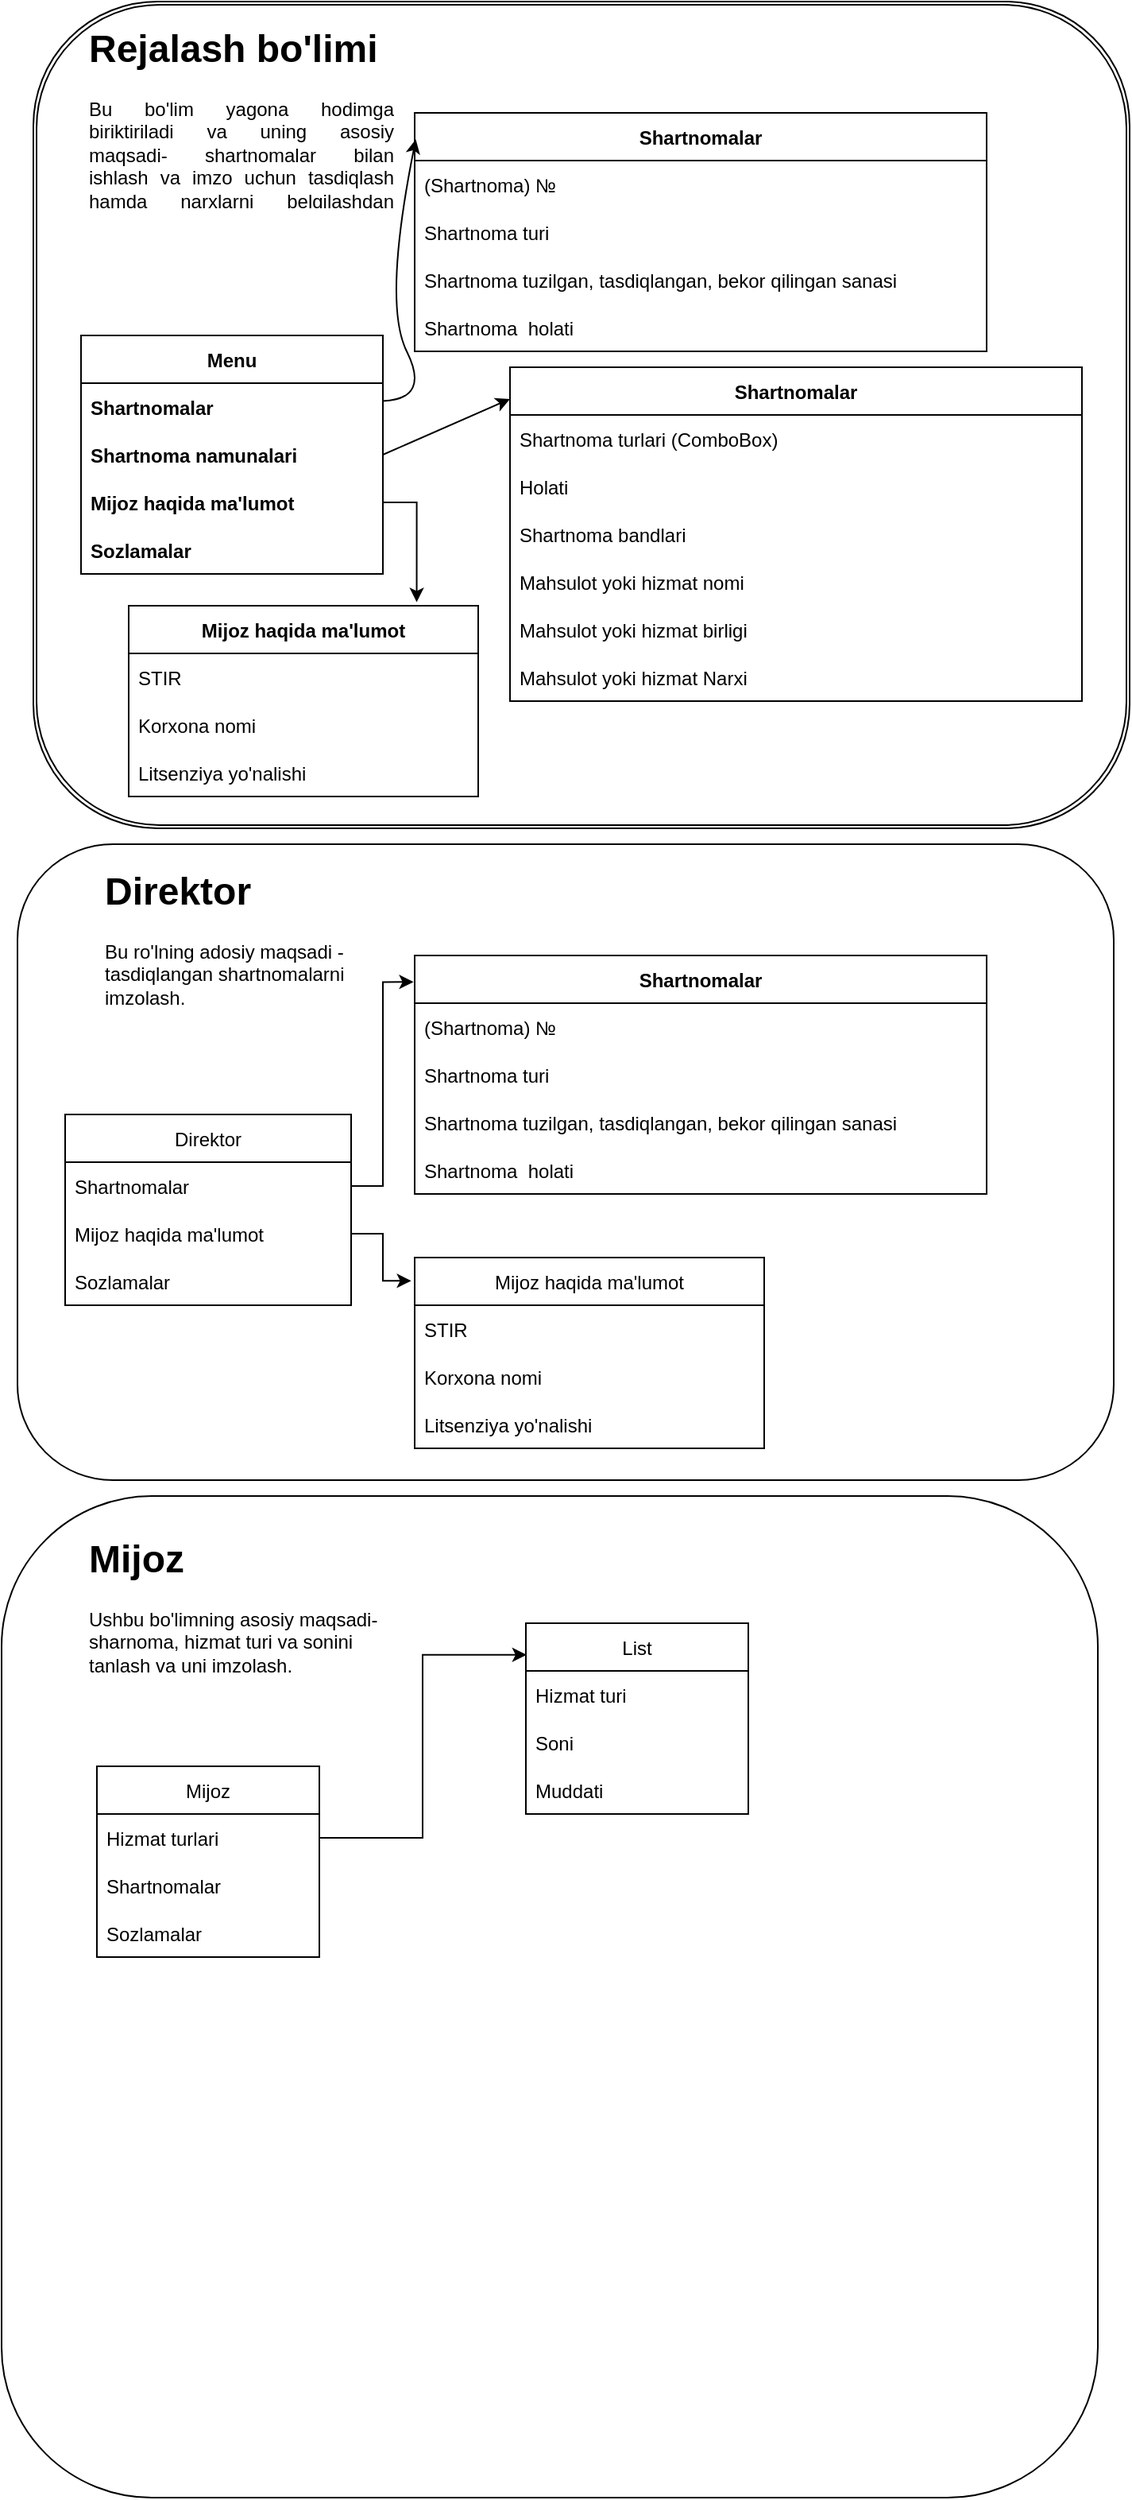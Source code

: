 <mxfile version="16.6.6" type="github">
  <diagram id="tkrg2H3kOuFAfJRmincd" name="Page-1">
    <mxGraphModel dx="1865" dy="631" grid="1" gridSize="10" guides="1" tooltips="1" connect="1" arrows="1" fold="1" page="1" pageScale="1" pageWidth="827" pageHeight="1169" math="0" shadow="0">
      <root>
        <mxCell id="0" />
        <mxCell id="1" parent="0" />
        <mxCell id="2DwnSNzTs9KcCiTN-Hxo-27" value="" style="shape=ext;double=1;rounded=1;whiteSpace=wrap;html=1;" parent="1" vertex="1">
          <mxGeometry x="-30" width="690" height="520" as="geometry" />
        </mxCell>
        <mxCell id="V5GVVPGncusoq1H2g-mF-56" value="Menu" style="swimlane;fontStyle=1;childLayout=stackLayout;horizontal=1;startSize=30;horizontalStack=0;resizeParent=1;resizeParentMax=0;resizeLast=0;collapsible=1;marginBottom=0;labelBorderColor=none;" parent="1" vertex="1">
          <mxGeometry y="210" width="190" height="150" as="geometry">
            <mxRectangle x="40" y="100" width="50" height="30" as="alternateBounds" />
          </mxGeometry>
        </mxCell>
        <mxCell id="V5GVVPGncusoq1H2g-mF-57" value="Shartnomalar" style="text;strokeColor=none;fillColor=none;align=left;verticalAlign=middle;spacingLeft=4;spacingRight=4;overflow=hidden;points=[[0,0.5],[1,0.5]];portConstraint=eastwest;rotatable=0;fontStyle=1" parent="V5GVVPGncusoq1H2g-mF-56" vertex="1">
          <mxGeometry y="30" width="190" height="30" as="geometry" />
        </mxCell>
        <mxCell id="2DwnSNzTs9KcCiTN-Hxo-5" value="Shartnoma namunalari" style="text;strokeColor=none;fillColor=none;align=left;verticalAlign=middle;spacingLeft=4;spacingRight=4;overflow=hidden;points=[[0,0.5],[1,0.5]];portConstraint=eastwest;rotatable=0;fontStyle=1" parent="V5GVVPGncusoq1H2g-mF-56" vertex="1">
          <mxGeometry y="60" width="190" height="30" as="geometry" />
        </mxCell>
        <mxCell id="2DwnSNzTs9KcCiTN-Hxo-62" value="Mijoz haqida ma&#39;lumot" style="text;strokeColor=none;fillColor=none;align=left;verticalAlign=middle;spacingLeft=4;spacingRight=4;overflow=hidden;points=[[0,0.5],[1,0.5]];portConstraint=eastwest;rotatable=0;fontStyle=1" parent="V5GVVPGncusoq1H2g-mF-56" vertex="1">
          <mxGeometry y="90" width="190" height="30" as="geometry" />
        </mxCell>
        <mxCell id="2DwnSNzTs9KcCiTN-Hxo-6" value="Sozlamalar" style="text;strokeColor=none;fillColor=none;align=left;verticalAlign=middle;spacingLeft=4;spacingRight=4;overflow=hidden;points=[[0,0.5],[1,0.5]];portConstraint=eastwest;rotatable=0;fontStyle=1" parent="V5GVVPGncusoq1H2g-mF-56" vertex="1">
          <mxGeometry y="120" width="190" height="30" as="geometry" />
        </mxCell>
        <mxCell id="V5GVVPGncusoq1H2g-mF-62" value="Shartnomalar" style="swimlane;fontStyle=1;childLayout=stackLayout;horizontal=1;startSize=30;horizontalStack=0;resizeParent=1;resizeParentMax=0;resizeLast=0;collapsible=1;marginBottom=0;" parent="1" vertex="1">
          <mxGeometry x="210" y="70" width="360" height="150" as="geometry" />
        </mxCell>
        <mxCell id="V5GVVPGncusoq1H2g-mF-64" value="(Shartnoma) №" style="text;strokeColor=none;fillColor=none;align=left;verticalAlign=middle;spacingLeft=4;spacingRight=4;overflow=hidden;points=[[0,0.5],[1,0.5]];portConstraint=eastwest;rotatable=0;" parent="V5GVVPGncusoq1H2g-mF-62" vertex="1">
          <mxGeometry y="30" width="360" height="30" as="geometry" />
        </mxCell>
        <mxCell id="V5GVVPGncusoq1H2g-mF-65" value="Shartnoma turi" style="text;strokeColor=none;fillColor=none;align=left;verticalAlign=middle;spacingLeft=4;spacingRight=4;overflow=hidden;points=[[0,0.5],[1,0.5]];portConstraint=eastwest;rotatable=0;" parent="V5GVVPGncusoq1H2g-mF-62" vertex="1">
          <mxGeometry y="60" width="360" height="30" as="geometry" />
        </mxCell>
        <mxCell id="2DwnSNzTs9KcCiTN-Hxo-1" value="Shartnoma tuzilgan, tasdiqlangan, bekor qilingan sanasi" style="text;strokeColor=none;fillColor=none;align=left;verticalAlign=middle;spacingLeft=4;spacingRight=4;overflow=hidden;points=[[0,0.5],[1,0.5]];portConstraint=eastwest;rotatable=0;" parent="V5GVVPGncusoq1H2g-mF-62" vertex="1">
          <mxGeometry y="90" width="360" height="30" as="geometry" />
        </mxCell>
        <mxCell id="2DwnSNzTs9KcCiTN-Hxo-2" value="Shartnoma  holati" style="text;strokeColor=none;fillColor=none;align=left;verticalAlign=middle;spacingLeft=4;spacingRight=4;overflow=hidden;points=[[0,0.5],[1,0.5]];portConstraint=eastwest;rotatable=0;" parent="V5GVVPGncusoq1H2g-mF-62" vertex="1">
          <mxGeometry y="120" width="360" height="30" as="geometry" />
        </mxCell>
        <mxCell id="2DwnSNzTs9KcCiTN-Hxo-7" value="" style="curved=1;endArrow=classic;html=1;rounded=0;entryX=0.002;entryY=0.111;entryDx=0;entryDy=0;entryPerimeter=0;" parent="1" source="V5GVVPGncusoq1H2g-mF-57" target="V5GVVPGncusoq1H2g-mF-62" edge="1">
          <mxGeometry width="50" height="50" relative="1" as="geometry">
            <mxPoint x="320" y="360" as="sourcePoint" />
            <mxPoint x="370" y="310" as="targetPoint" />
            <Array as="points">
              <mxPoint x="220" y="250" />
              <mxPoint x="190" y="190" />
            </Array>
          </mxGeometry>
        </mxCell>
        <mxCell id="2DwnSNzTs9KcCiTN-Hxo-8" value="Shartnomalar" style="swimlane;fontStyle=1;childLayout=stackLayout;horizontal=1;startSize=30;horizontalStack=0;resizeParent=1;resizeParentMax=0;resizeLast=0;collapsible=1;marginBottom=0;" parent="1" vertex="1">
          <mxGeometry x="270" y="230" width="360" height="210" as="geometry" />
        </mxCell>
        <mxCell id="2DwnSNzTs9KcCiTN-Hxo-9" value="Shartnoma turlari (ComboBox)" style="text;strokeColor=none;fillColor=none;align=left;verticalAlign=middle;spacingLeft=4;spacingRight=4;overflow=hidden;points=[[0,0.5],[1,0.5]];portConstraint=eastwest;rotatable=0;" parent="2DwnSNzTs9KcCiTN-Hxo-8" vertex="1">
          <mxGeometry y="30" width="360" height="30" as="geometry" />
        </mxCell>
        <mxCell id="2DwnSNzTs9KcCiTN-Hxo-10" value="Holati" style="text;strokeColor=none;fillColor=none;align=left;verticalAlign=middle;spacingLeft=4;spacingRight=4;overflow=hidden;points=[[0,0.5],[1,0.5]];portConstraint=eastwest;rotatable=0;" parent="2DwnSNzTs9KcCiTN-Hxo-8" vertex="1">
          <mxGeometry y="60" width="360" height="30" as="geometry" />
        </mxCell>
        <mxCell id="2DwnSNzTs9KcCiTN-Hxo-11" value="Shartnoma bandlari" style="text;strokeColor=none;fillColor=none;align=left;verticalAlign=middle;spacingLeft=4;spacingRight=4;overflow=hidden;points=[[0,0.5],[1,0.5]];portConstraint=eastwest;rotatable=0;" parent="2DwnSNzTs9KcCiTN-Hxo-8" vertex="1">
          <mxGeometry y="90" width="360" height="30" as="geometry" />
        </mxCell>
        <mxCell id="2DwnSNzTs9KcCiTN-Hxo-12" value="Mahsulot yoki hizmat nomi " style="text;strokeColor=none;fillColor=none;align=left;verticalAlign=middle;spacingLeft=4;spacingRight=4;overflow=hidden;points=[[0,0.5],[1,0.5]];portConstraint=eastwest;rotatable=0;" parent="2DwnSNzTs9KcCiTN-Hxo-8" vertex="1">
          <mxGeometry y="120" width="360" height="30" as="geometry" />
        </mxCell>
        <mxCell id="2DwnSNzTs9KcCiTN-Hxo-13" value="Mahsulot yoki hizmat birligi" style="text;strokeColor=none;fillColor=none;align=left;verticalAlign=middle;spacingLeft=4;spacingRight=4;overflow=hidden;points=[[0,0.5],[1,0.5]];portConstraint=eastwest;rotatable=0;" parent="2DwnSNzTs9KcCiTN-Hxo-8" vertex="1">
          <mxGeometry y="150" width="360" height="30" as="geometry" />
        </mxCell>
        <mxCell id="2DwnSNzTs9KcCiTN-Hxo-15" value="Mahsulot yoki hizmat Narxi" style="text;strokeColor=none;fillColor=none;align=left;verticalAlign=middle;spacingLeft=4;spacingRight=4;overflow=hidden;points=[[0,0.5],[1,0.5]];portConstraint=eastwest;rotatable=0;" parent="2DwnSNzTs9KcCiTN-Hxo-8" vertex="1">
          <mxGeometry y="180" width="360" height="30" as="geometry" />
        </mxCell>
        <mxCell id="2DwnSNzTs9KcCiTN-Hxo-16" value="" style="endArrow=classic;html=1;rounded=0;entryX=0;entryY=0.095;entryDx=0;entryDy=0;entryPerimeter=0;exitX=1;exitY=0.5;exitDx=0;exitDy=0;" parent="1" source="2DwnSNzTs9KcCiTN-Hxo-5" target="2DwnSNzTs9KcCiTN-Hxo-8" edge="1">
          <mxGeometry width="50" height="50" relative="1" as="geometry">
            <mxPoint x="320" y="360" as="sourcePoint" />
            <mxPoint x="370" y="310" as="targetPoint" />
          </mxGeometry>
        </mxCell>
        <mxCell id="2DwnSNzTs9KcCiTN-Hxo-25" value="&lt;h1&gt;Rejalash bo&#39;limi&lt;/h1&gt;&lt;p style=&quot;text-align: justify&quot;&gt;Bu bo&#39;lim yagona hodimga biriktiriladi va uning asosiy maqsadi- shartnomalar bilan ishlash va imzo uchun tasdiqlash hamda narxlarni belgilashdan iborat!&lt;/p&gt;" style="text;html=1;strokeColor=none;fillColor=none;spacing=5;spacingTop=-20;whiteSpace=wrap;overflow=hidden;rounded=0;" parent="1" vertex="1">
          <mxGeometry y="10" width="200" height="120" as="geometry" />
        </mxCell>
        <mxCell id="2DwnSNzTs9KcCiTN-Hxo-28" value="" style="rounded=1;whiteSpace=wrap;html=1;" parent="1" vertex="1">
          <mxGeometry x="-40" y="530" width="690" height="400" as="geometry" />
        </mxCell>
        <mxCell id="2DwnSNzTs9KcCiTN-Hxo-29" value="Direktor" style="swimlane;fontStyle=0;childLayout=stackLayout;horizontal=1;startSize=30;horizontalStack=0;resizeParent=1;resizeParentMax=0;resizeLast=0;collapsible=1;marginBottom=0;" parent="1" vertex="1">
          <mxGeometry x="-10" y="700" width="180" height="120" as="geometry" />
        </mxCell>
        <mxCell id="2DwnSNzTs9KcCiTN-Hxo-30" value="Shartnomalar" style="text;strokeColor=none;fillColor=none;align=left;verticalAlign=middle;spacingLeft=4;spacingRight=4;overflow=hidden;points=[[0,0.5],[1,0.5]];portConstraint=eastwest;rotatable=0;" parent="2DwnSNzTs9KcCiTN-Hxo-29" vertex="1">
          <mxGeometry y="30" width="180" height="30" as="geometry" />
        </mxCell>
        <mxCell id="2DwnSNzTs9KcCiTN-Hxo-34" value="Mijoz haqida ma&#39;lumot" style="text;strokeColor=none;fillColor=none;align=left;verticalAlign=middle;spacingLeft=4;spacingRight=4;overflow=hidden;points=[[0,0.5],[1,0.5]];portConstraint=eastwest;rotatable=0;" parent="2DwnSNzTs9KcCiTN-Hxo-29" vertex="1">
          <mxGeometry y="60" width="180" height="30" as="geometry" />
        </mxCell>
        <mxCell id="2DwnSNzTs9KcCiTN-Hxo-42" value="Sozlamalar" style="text;strokeColor=none;fillColor=none;align=left;verticalAlign=middle;spacingLeft=4;spacingRight=4;overflow=hidden;points=[[0,0.5],[1,0.5]];portConstraint=eastwest;rotatable=0;" parent="2DwnSNzTs9KcCiTN-Hxo-29" vertex="1">
          <mxGeometry y="90" width="180" height="30" as="geometry" />
        </mxCell>
        <mxCell id="2DwnSNzTs9KcCiTN-Hxo-33" value="&lt;h1&gt;Direktor&lt;/h1&gt;&lt;p&gt;Bu ro&#39;lning adosiy maqsadi - tasdiqlangan shartnomalarni imzolash.&lt;/p&gt;" style="text;html=1;strokeColor=none;fillColor=none;spacing=5;spacingTop=-20;whiteSpace=wrap;overflow=hidden;rounded=0;" parent="1" vertex="1">
          <mxGeometry x="10" y="540" width="190" height="100" as="geometry" />
        </mxCell>
        <mxCell id="2DwnSNzTs9KcCiTN-Hxo-48" value="Shartnomalar" style="swimlane;fontStyle=1;childLayout=stackLayout;horizontal=1;startSize=30;horizontalStack=0;resizeParent=1;resizeParentMax=0;resizeLast=0;collapsible=1;marginBottom=0;" parent="1" vertex="1">
          <mxGeometry x="210" y="600" width="360" height="150" as="geometry" />
        </mxCell>
        <mxCell id="2DwnSNzTs9KcCiTN-Hxo-49" value="(Shartnoma) №" style="text;strokeColor=none;fillColor=none;align=left;verticalAlign=middle;spacingLeft=4;spacingRight=4;overflow=hidden;points=[[0,0.5],[1,0.5]];portConstraint=eastwest;rotatable=0;" parent="2DwnSNzTs9KcCiTN-Hxo-48" vertex="1">
          <mxGeometry y="30" width="360" height="30" as="geometry" />
        </mxCell>
        <mxCell id="2DwnSNzTs9KcCiTN-Hxo-50" value="Shartnoma turi" style="text;strokeColor=none;fillColor=none;align=left;verticalAlign=middle;spacingLeft=4;spacingRight=4;overflow=hidden;points=[[0,0.5],[1,0.5]];portConstraint=eastwest;rotatable=0;" parent="2DwnSNzTs9KcCiTN-Hxo-48" vertex="1">
          <mxGeometry y="60" width="360" height="30" as="geometry" />
        </mxCell>
        <mxCell id="2DwnSNzTs9KcCiTN-Hxo-51" value="Shartnoma tuzilgan, tasdiqlangan, bekor qilingan sanasi" style="text;strokeColor=none;fillColor=none;align=left;verticalAlign=middle;spacingLeft=4;spacingRight=4;overflow=hidden;points=[[0,0.5],[1,0.5]];portConstraint=eastwest;rotatable=0;" parent="2DwnSNzTs9KcCiTN-Hxo-48" vertex="1">
          <mxGeometry y="90" width="360" height="30" as="geometry" />
        </mxCell>
        <mxCell id="2DwnSNzTs9KcCiTN-Hxo-52" value="Shartnoma  holati" style="text;strokeColor=none;fillColor=none;align=left;verticalAlign=middle;spacingLeft=4;spacingRight=4;overflow=hidden;points=[[0,0.5],[1,0.5]];portConstraint=eastwest;rotatable=0;" parent="2DwnSNzTs9KcCiTN-Hxo-48" vertex="1">
          <mxGeometry y="120" width="360" height="30" as="geometry" />
        </mxCell>
        <mxCell id="2DwnSNzTs9KcCiTN-Hxo-55" value="Mijoz haqida ma&#39;lumot" style="swimlane;fontStyle=0;childLayout=stackLayout;horizontal=1;startSize=30;horizontalStack=0;resizeParent=1;resizeParentMax=0;resizeLast=0;collapsible=1;marginBottom=0;" parent="1" vertex="1">
          <mxGeometry x="210" y="790" width="220" height="120" as="geometry" />
        </mxCell>
        <mxCell id="2DwnSNzTs9KcCiTN-Hxo-56" value="STIR" style="text;strokeColor=none;fillColor=none;align=left;verticalAlign=middle;spacingLeft=4;spacingRight=4;overflow=hidden;points=[[0,0.5],[1,0.5]];portConstraint=eastwest;rotatable=0;" parent="2DwnSNzTs9KcCiTN-Hxo-55" vertex="1">
          <mxGeometry y="30" width="220" height="30" as="geometry" />
        </mxCell>
        <mxCell id="2DwnSNzTs9KcCiTN-Hxo-57" value="Korxona nomi" style="text;strokeColor=none;fillColor=none;align=left;verticalAlign=middle;spacingLeft=4;spacingRight=4;overflow=hidden;points=[[0,0.5],[1,0.5]];portConstraint=eastwest;rotatable=0;" parent="2DwnSNzTs9KcCiTN-Hxo-55" vertex="1">
          <mxGeometry y="60" width="220" height="30" as="geometry" />
        </mxCell>
        <mxCell id="2DwnSNzTs9KcCiTN-Hxo-58" value="Litsenziya yo&#39;nalishi" style="text;strokeColor=none;fillColor=none;align=left;verticalAlign=middle;spacingLeft=4;spacingRight=4;overflow=hidden;points=[[0,0.5],[1,0.5]];portConstraint=eastwest;rotatable=0;" parent="2DwnSNzTs9KcCiTN-Hxo-55" vertex="1">
          <mxGeometry y="90" width="220" height="30" as="geometry" />
        </mxCell>
        <mxCell id="2DwnSNzTs9KcCiTN-Hxo-59" style="edgeStyle=orthogonalEdgeStyle;rounded=0;orthogonalLoop=1;jettySize=auto;html=1;entryX=-0.002;entryY=0.111;entryDx=0;entryDy=0;entryPerimeter=0;" parent="1" source="2DwnSNzTs9KcCiTN-Hxo-30" target="2DwnSNzTs9KcCiTN-Hxo-48" edge="1">
          <mxGeometry relative="1" as="geometry" />
        </mxCell>
        <mxCell id="2DwnSNzTs9KcCiTN-Hxo-60" style="edgeStyle=orthogonalEdgeStyle;rounded=0;orthogonalLoop=1;jettySize=auto;html=1;entryX=-0.01;entryY=0.122;entryDx=0;entryDy=0;entryPerimeter=0;" parent="1" source="2DwnSNzTs9KcCiTN-Hxo-34" target="2DwnSNzTs9KcCiTN-Hxo-55" edge="1">
          <mxGeometry relative="1" as="geometry" />
        </mxCell>
        <mxCell id="2DwnSNzTs9KcCiTN-Hxo-63" value="Mijoz haqida ma&#39;lumot" style="swimlane;fontStyle=1;childLayout=stackLayout;horizontal=1;startSize=30;horizontalStack=0;resizeParent=1;resizeParentMax=0;resizeLast=0;collapsible=1;marginBottom=0;" parent="1" vertex="1">
          <mxGeometry x="30" y="380" width="220" height="120" as="geometry" />
        </mxCell>
        <mxCell id="2DwnSNzTs9KcCiTN-Hxo-64" value="STIR" style="text;strokeColor=none;fillColor=none;align=left;verticalAlign=middle;spacingLeft=4;spacingRight=4;overflow=hidden;points=[[0,0.5],[1,0.5]];portConstraint=eastwest;rotatable=0;fontStyle=0" parent="2DwnSNzTs9KcCiTN-Hxo-63" vertex="1">
          <mxGeometry y="30" width="220" height="30" as="geometry" />
        </mxCell>
        <mxCell id="2DwnSNzTs9KcCiTN-Hxo-65" value="Korxona nomi" style="text;strokeColor=none;fillColor=none;align=left;verticalAlign=middle;spacingLeft=4;spacingRight=4;overflow=hidden;points=[[0,0.5],[1,0.5]];portConstraint=eastwest;rotatable=0;fontStyle=0" parent="2DwnSNzTs9KcCiTN-Hxo-63" vertex="1">
          <mxGeometry y="60" width="220" height="30" as="geometry" />
        </mxCell>
        <mxCell id="2DwnSNzTs9KcCiTN-Hxo-66" value="Litsenziya yo&#39;nalishi" style="text;strokeColor=none;fillColor=none;align=left;verticalAlign=middle;spacingLeft=4;spacingRight=4;overflow=hidden;points=[[0,0.5],[1,0.5]];portConstraint=eastwest;rotatable=0;" parent="2DwnSNzTs9KcCiTN-Hxo-63" vertex="1">
          <mxGeometry y="90" width="220" height="30" as="geometry" />
        </mxCell>
        <mxCell id="2DwnSNzTs9KcCiTN-Hxo-67" style="edgeStyle=orthogonalEdgeStyle;rounded=0;orthogonalLoop=1;jettySize=auto;html=1;entryX=0.824;entryY=-0.019;entryDx=0;entryDy=0;entryPerimeter=0;" parent="1" source="2DwnSNzTs9KcCiTN-Hxo-62" target="2DwnSNzTs9KcCiTN-Hxo-63" edge="1">
          <mxGeometry relative="1" as="geometry" />
        </mxCell>
        <mxCell id="2DwnSNzTs9KcCiTN-Hxo-68" value="" style="rounded=1;whiteSpace=wrap;html=1;" parent="1" vertex="1">
          <mxGeometry x="-50" y="940" width="690" height="630" as="geometry" />
        </mxCell>
        <mxCell id="2DwnSNzTs9KcCiTN-Hxo-69" value="&lt;h1&gt;Mijoz&lt;/h1&gt;&lt;p&gt;Ushbu bo&#39;limning asosiy maqsadi- sharnoma, hizmat turi va sonini tanlash va uni imzolash.&lt;/p&gt;" style="text;html=1;strokeColor=none;fillColor=none;spacing=5;spacingTop=-20;whiteSpace=wrap;overflow=hidden;rounded=0;" parent="1" vertex="1">
          <mxGeometry y="960" width="190" height="100" as="geometry" />
        </mxCell>
        <mxCell id="2DwnSNzTs9KcCiTN-Hxo-71" value="Mijoz" style="swimlane;fontStyle=0;childLayout=stackLayout;horizontal=1;startSize=30;horizontalStack=0;resizeParent=1;resizeParentMax=0;resizeLast=0;collapsible=1;marginBottom=0;" parent="1" vertex="1">
          <mxGeometry x="10" y="1110" width="140" height="120" as="geometry" />
        </mxCell>
        <mxCell id="2DwnSNzTs9KcCiTN-Hxo-72" value="Hizmat turlari" style="text;strokeColor=none;fillColor=none;align=left;verticalAlign=middle;spacingLeft=4;spacingRight=4;overflow=hidden;points=[[0,0.5],[1,0.5]];portConstraint=eastwest;rotatable=0;" parent="2DwnSNzTs9KcCiTN-Hxo-71" vertex="1">
          <mxGeometry y="30" width="140" height="30" as="geometry" />
        </mxCell>
        <mxCell id="2DwnSNzTs9KcCiTN-Hxo-73" value="Shartnomalar" style="text;strokeColor=none;fillColor=none;align=left;verticalAlign=middle;spacingLeft=4;spacingRight=4;overflow=hidden;points=[[0,0.5],[1,0.5]];portConstraint=eastwest;rotatable=0;" parent="2DwnSNzTs9KcCiTN-Hxo-71" vertex="1">
          <mxGeometry y="60" width="140" height="30" as="geometry" />
        </mxCell>
        <mxCell id="2DwnSNzTs9KcCiTN-Hxo-75" value="Sozlamalar" style="text;strokeColor=none;fillColor=none;align=left;verticalAlign=middle;spacingLeft=4;spacingRight=4;overflow=hidden;points=[[0,0.5],[1,0.5]];portConstraint=eastwest;rotatable=0;" parent="2DwnSNzTs9KcCiTN-Hxo-71" vertex="1">
          <mxGeometry y="90" width="140" height="30" as="geometry" />
        </mxCell>
        <mxCell id="2DwnSNzTs9KcCiTN-Hxo-76" value="List" style="swimlane;fontStyle=0;childLayout=stackLayout;horizontal=1;startSize=30;horizontalStack=0;resizeParent=1;resizeParentMax=0;resizeLast=0;collapsible=1;marginBottom=0;" parent="1" vertex="1">
          <mxGeometry x="280" y="1020" width="140" height="120" as="geometry" />
        </mxCell>
        <mxCell id="2DwnSNzTs9KcCiTN-Hxo-77" value="Hizmat turi" style="text;strokeColor=none;fillColor=none;align=left;verticalAlign=middle;spacingLeft=4;spacingRight=4;overflow=hidden;points=[[0,0.5],[1,0.5]];portConstraint=eastwest;rotatable=0;" parent="2DwnSNzTs9KcCiTN-Hxo-76" vertex="1">
          <mxGeometry y="30" width="140" height="30" as="geometry" />
        </mxCell>
        <mxCell id="2DwnSNzTs9KcCiTN-Hxo-78" value="Soni" style="text;strokeColor=none;fillColor=none;align=left;verticalAlign=middle;spacingLeft=4;spacingRight=4;overflow=hidden;points=[[0,0.5],[1,0.5]];portConstraint=eastwest;rotatable=0;" parent="2DwnSNzTs9KcCiTN-Hxo-76" vertex="1">
          <mxGeometry y="60" width="140" height="30" as="geometry" />
        </mxCell>
        <mxCell id="2DwnSNzTs9KcCiTN-Hxo-79" value="Muddati" style="text;strokeColor=none;fillColor=none;align=left;verticalAlign=middle;spacingLeft=4;spacingRight=4;overflow=hidden;points=[[0,0.5],[1,0.5]];portConstraint=eastwest;rotatable=0;" parent="2DwnSNzTs9KcCiTN-Hxo-76" vertex="1">
          <mxGeometry y="90" width="140" height="30" as="geometry" />
        </mxCell>
        <mxCell id="2DwnSNzTs9KcCiTN-Hxo-80" style="edgeStyle=orthogonalEdgeStyle;rounded=0;orthogonalLoop=1;jettySize=auto;html=1;entryX=0.003;entryY=0.166;entryDx=0;entryDy=0;entryPerimeter=0;" parent="1" source="2DwnSNzTs9KcCiTN-Hxo-72" target="2DwnSNzTs9KcCiTN-Hxo-76" edge="1">
          <mxGeometry relative="1" as="geometry" />
        </mxCell>
      </root>
    </mxGraphModel>
  </diagram>
</mxfile>
